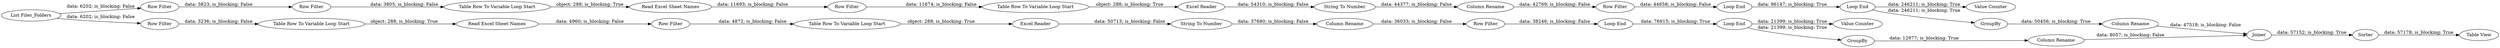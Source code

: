 digraph {
	"3363856356664814171_29" [label="Read Excel Sheet Names"]
	"3363856356664814171_52" [label="Loop End"]
	"3363856356664814171_62" [label="Value Counter"]
	"3363856356664814171_46" [label="Value Counter"]
	"3363856356664814171_48" [label="Excel Reader"]
	"3363856356664814171_49" [label="Read Excel Sheet Names"]
	"3363856356664814171_55" [label="Row Filter"]
	"3363856356664814171_66" [label=GroupBy]
	"3363856356664814171_53" [label="Table Row To Variable Loop Start"]
	"3363856356664814171_40" [label="Loop End"]
	"3363856356664814171_37" [label="Table Row To Variable Loop Start"]
	"3363856356664814171_70" [label=Sorter]
	"3363856356664814171_31" [label="Row Filter"]
	"3363856356664814171_68" [label="Column Rename"]
	"3363856356664814171_44" [label="Row Filter"]
	"3363856356664814171_28" [label="Table Row To Variable Loop Start"]
	"3363856356664814171_43" [label="String To Number"]
	"3363856356664814171_27" [label="List Files_Folders"]
	"3363856356664814171_69" [label="Table View"]
	"3363856356664814171_30" [label="Row Filter"]
	"3363856356664814171_38" [label="Excel Reader"]
	"3363856356664814171_59" [label="Column Rename"]
	"3363856356664814171_36" [label="Row Filter"]
	"3363856356664814171_60" [label="String To Number"]
	"3363856356664814171_41" [label="Loop End"]
	"3363856356664814171_61" [label="Row Filter"]
	"3363856356664814171_42" [label="Column Rename"]
	"3363856356664814171_32" [label="Row Filter"]
	"3363856356664814171_58" [label="Table Row To Variable Loop Start"]
	"3363856356664814171_67" [label="Column Rename"]
	"3363856356664814171_64" [label=Joiner]
	"3363856356664814171_65" [label=GroupBy]
	"3363856356664814171_47" [label="Loop End"]
	"3363856356664814171_65" -> "3363856356664814171_67" [label="data: 50456; is_blocking: True"]
	"3363856356664814171_48" -> "3363856356664814171_60" [label="data: 50713; is_blocking: False"]
	"3363856356664814171_52" -> "3363856356664814171_66" [label="data: 21399; is_blocking: True"]
	"3363856356664814171_41" -> "3363856356664814171_46" [label="data: 246211; is_blocking: True"]
	"3363856356664814171_44" -> "3363856356664814171_40" [label="data: 44658; is_blocking: False"]
	"3363856356664814171_31" -> "3363856356664814171_28" [label="data: 3805; is_blocking: False"]
	"3363856356664814171_66" -> "3363856356664814171_68" [label="data: 12977; is_blocking: True"]
	"3363856356664814171_61" -> "3363856356664814171_47" [label="data: 38246; is_blocking: False"]
	"3363856356664814171_49" -> "3363856356664814171_55" [label="data: 4960; is_blocking: False"]
	"3363856356664814171_67" -> "3363856356664814171_64" [label="data: 47518; is_blocking: False"]
	"3363856356664814171_47" -> "3363856356664814171_52" [label="data: 76915; is_blocking: True"]
	"3363856356664814171_27" -> "3363856356664814171_30" [label="data: 6202; is_blocking: False"]
	"3363856356664814171_29" -> "3363856356664814171_36" [label="data: 11693; is_blocking: False"]
	"3363856356664814171_27" -> "3363856356664814171_32" [label="data: 6202; is_blocking: False"]
	"3363856356664814171_37" -> "3363856356664814171_38" [label="object: 288; is_blocking: True"]
	"3363856356664814171_38" -> "3363856356664814171_43" [label="data: 54310; is_blocking: False"]
	"3363856356664814171_52" -> "3363856356664814171_62" [label="data: 21399; is_blocking: True"]
	"3363856356664814171_53" -> "3363856356664814171_49" [label="object: 288; is_blocking: True"]
	"3363856356664814171_28" -> "3363856356664814171_29" [label="object: 288; is_blocking: True"]
	"3363856356664814171_42" -> "3363856356664814171_44" [label="data: 42769; is_blocking: False"]
	"3363856356664814171_68" -> "3363856356664814171_64" [label="data: 8057; is_blocking: False"]
	"3363856356664814171_55" -> "3363856356664814171_58" [label="data: 4872; is_blocking: False"]
	"3363856356664814171_58" -> "3363856356664814171_48" [label="object: 288; is_blocking: True"]
	"3363856356664814171_41" -> "3363856356664814171_65" [label="data: 246211; is_blocking: True"]
	"3363856356664814171_60" -> "3363856356664814171_59" [label="data: 37680; is_blocking: False"]
	"3363856356664814171_59" -> "3363856356664814171_61" [label="data: 36033; is_blocking: False"]
	"3363856356664814171_32" -> "3363856356664814171_53" [label="data: 3236; is_blocking: False"]
	"3363856356664814171_40" -> "3363856356664814171_41" [label="data: 96147; is_blocking: True"]
	"3363856356664814171_70" -> "3363856356664814171_69" [label="data: 57178; is_blocking: True"]
	"3363856356664814171_30" -> "3363856356664814171_31" [label="data: 3823; is_blocking: False"]
	"3363856356664814171_43" -> "3363856356664814171_42" [label="data: 44377; is_blocking: False"]
	"3363856356664814171_36" -> "3363856356664814171_37" [label="data: 11674; is_blocking: False"]
	"3363856356664814171_64" -> "3363856356664814171_70" [label="data: 57152; is_blocking: True"]
	rankdir=LR
}
